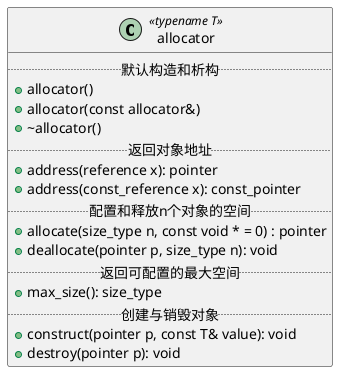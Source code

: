 @startuml
'空间分配器接口'

class allocator <<typename T>> {
.. 默认构造和析构 ..
+ allocator()
+ allocator(const allocator&)
+ ~allocator()
.. 返回对象地址 ..
+ address(reference x): pointer
+ address(const_reference x): const_pointer
.. 配置和释放n个对象的空间 ..
+ allocate(size_type n, const void * = 0) : pointer
+ deallocate(pointer p, size_type n): void
.. 返回可配置的最大空间 ..
+ max_size(): size_type
.. 创建与销毁对象 ..
'等同于new ((const void*)p)(value)'
+ construct(pointer p, const T& value): void
'析构对象，等同于p->~T'
+ destroy(pointer p): void
}



@enduml